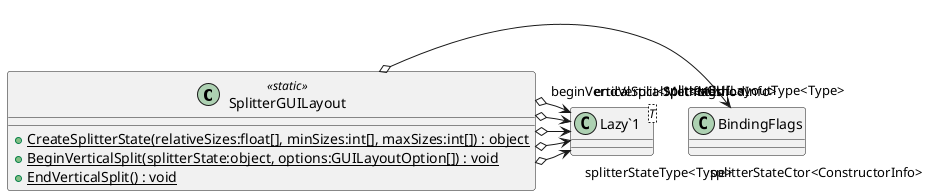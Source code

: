 @startuml
class SplitterGUILayout <<static>> {
    + {static} CreateSplitterState(relativeSizes:float[], minSizes:int[], maxSizes:int[]) : object
    + {static} BeginVerticalSplit(splitterState:object, options:GUILayoutOption[]) : void
    + {static} EndVerticalSplit() : void
}
class "Lazy`1"<T> {
}
SplitterGUILayout o-> "flags" BindingFlags
SplitterGUILayout o-> "splitterStateType<Type>" "Lazy`1"
SplitterGUILayout o-> "splitterStateCtor<ConstructorInfo>" "Lazy`1"
SplitterGUILayout o-> "splitterGUILayoutType<Type>" "Lazy`1"
SplitterGUILayout o-> "beginVerticalSplit<MethodInfo>" "Lazy`1"
SplitterGUILayout o-> "endVerticalSplit<MethodInfo>" "Lazy`1"
@enduml
